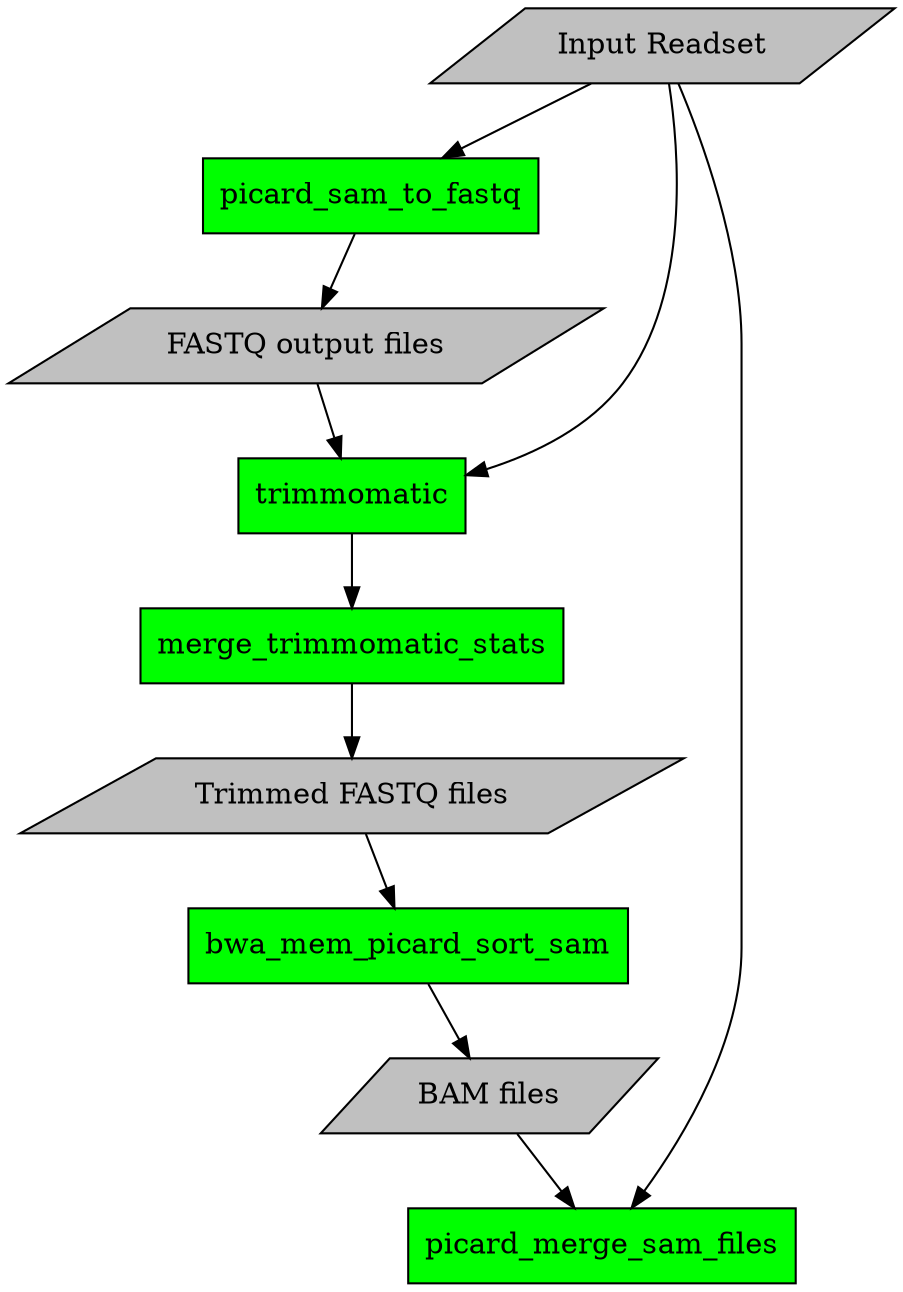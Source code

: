 digraph G {
node1 [shape=parallelogram, style=filled, fillcolor=grey, label="Input Readset"];
node2 [shape=rect, style=filled, fillcolor=green, label=picard_sam_to_fastq];
node3 [shape=parallelogram, style=filled, fillcolor=grey, label="FASTQ output files"];
node4 [shape=rect, style=filled, fillcolor=green, label=trimmomatic];
node5 [shape=rect, style=filled, fillcolor=green, label=merge_trimmomatic_stats];
node6 [shape=parallelogram, style=filled, fillcolor=grey, label="Trimmed FASTQ files"];
node7 [shape=rect, style=filled, fillcolor=green, label=bwa_mem_picard_sort_sam];
node8 [shape=parallelogram, style=filled, fillcolor=grey, label="BAM files"];
node9 [shape=rect, style=filled, fillcolor=green, label=picard_merge_sam_files];
node1 -> node2;
node2 -> node3;
node3 -> node4;
node4 -> node5;
node5 -> node6;
node6 -> node7;
node7 -> node8;
node8 -> node9;
node1 -> node9;
node1 -> node4;
}
